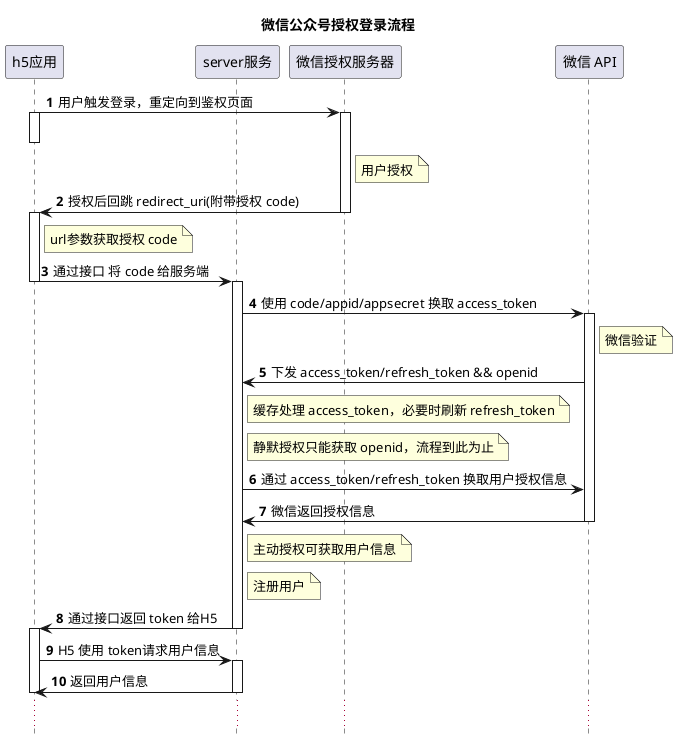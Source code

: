 @startuml

' https://developers.weixin.qq.com/doc/offiaccount/OA_Web_Apps/Wechat_webpage_authorization.html
' https://dalin.blog.csdn.net/article/details/104890768
' https://plantuml.com/zh/sequence-diagram

' 流程
' h5 -> weixin -> server(code) -> weixin -> access_token -> weixin -> server(userInfo) -> h5(token) -> server(userInfo)

autonumber
hide footbox
title **微信公众号授权登录流程**

' actor "微信用户" as user
participant "h5应用" as h5
participant "server服务" as server
participant "微信授权服务器" as wxOauth
participant "微信 API" as wxApi

' == 授权码模式 ==
' == H5 获取授权码 code ==
' user -> h5: 用户访问 H5 应用
' activate user
' deactivate user

h5 -> wxOauth: 用户触发登录，重定向到鉴权页面
activate h5
deactivate h5

activate wxOauth
note right of wxOauth: 用户授权
wxOauth -> h5: 授权后回跳 redirect_uri(附带授权 code)
deactivate wxOauth
activate h5
note right of h5: url参数获取授权 code
h5 -> server: 通过接口 将 code 给服务端
deactivate h5

activate server
server -> wxApi: 使用 code/appid/appsecret 换取 access_token
activate wxApi
note right of wxApi: 微信验证
wxApi -> server: 下发 access_token/refresh_token && openid
note right of server: 缓存处理 access_token，必要时刷新 refresh_token
note right of server: 静默授权只能获取 openid，流程到此为止
server -> wxApi: 通过 access_token/refresh_token 换取用户授权信息
wxApi -> server: 微信返回授权信息
note right of server: 主动授权可获取用户信息
note right of server: 注册用户
deactivate wxApi
server -> h5: 通过接口返回 token 给H5
deactivate server

activate h5
h5 -> server: H5 使用 token请求用户信息
activate server
server -> h5: 返回用户信息
deactivate server
deactivate h5

...

@enduml
